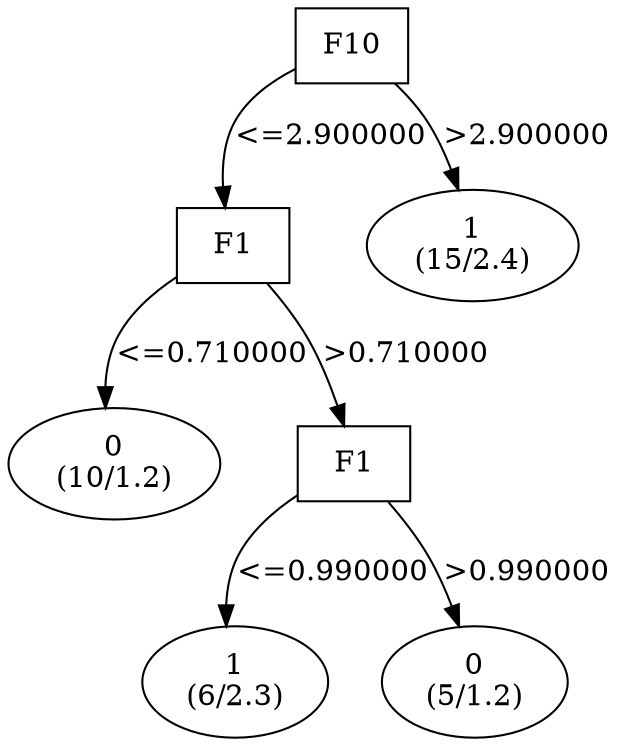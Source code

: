 digraph YaDT {
n0 [ shape=box, label="F10\n"]
n0 -> n1 [label="<=2.900000"]
n1 [ shape=box, label="F1\n"]
n1 -> n2 [label="<=0.710000"]
n2 [ shape=ellipse, label="0\n(10/1.2)"]
n1 -> n3 [label=">0.710000"]
n3 [ shape=box, label="F1\n"]
n3 -> n4 [label="<=0.990000"]
n4 [ shape=ellipse, label="1\n(6/2.3)"]
n3 -> n5 [label=">0.990000"]
n5 [ shape=ellipse, label="0\n(5/1.2)"]
n0 -> n8 [label=">2.900000"]
n8 [ shape=ellipse, label="1\n(15/2.4)"]
}
